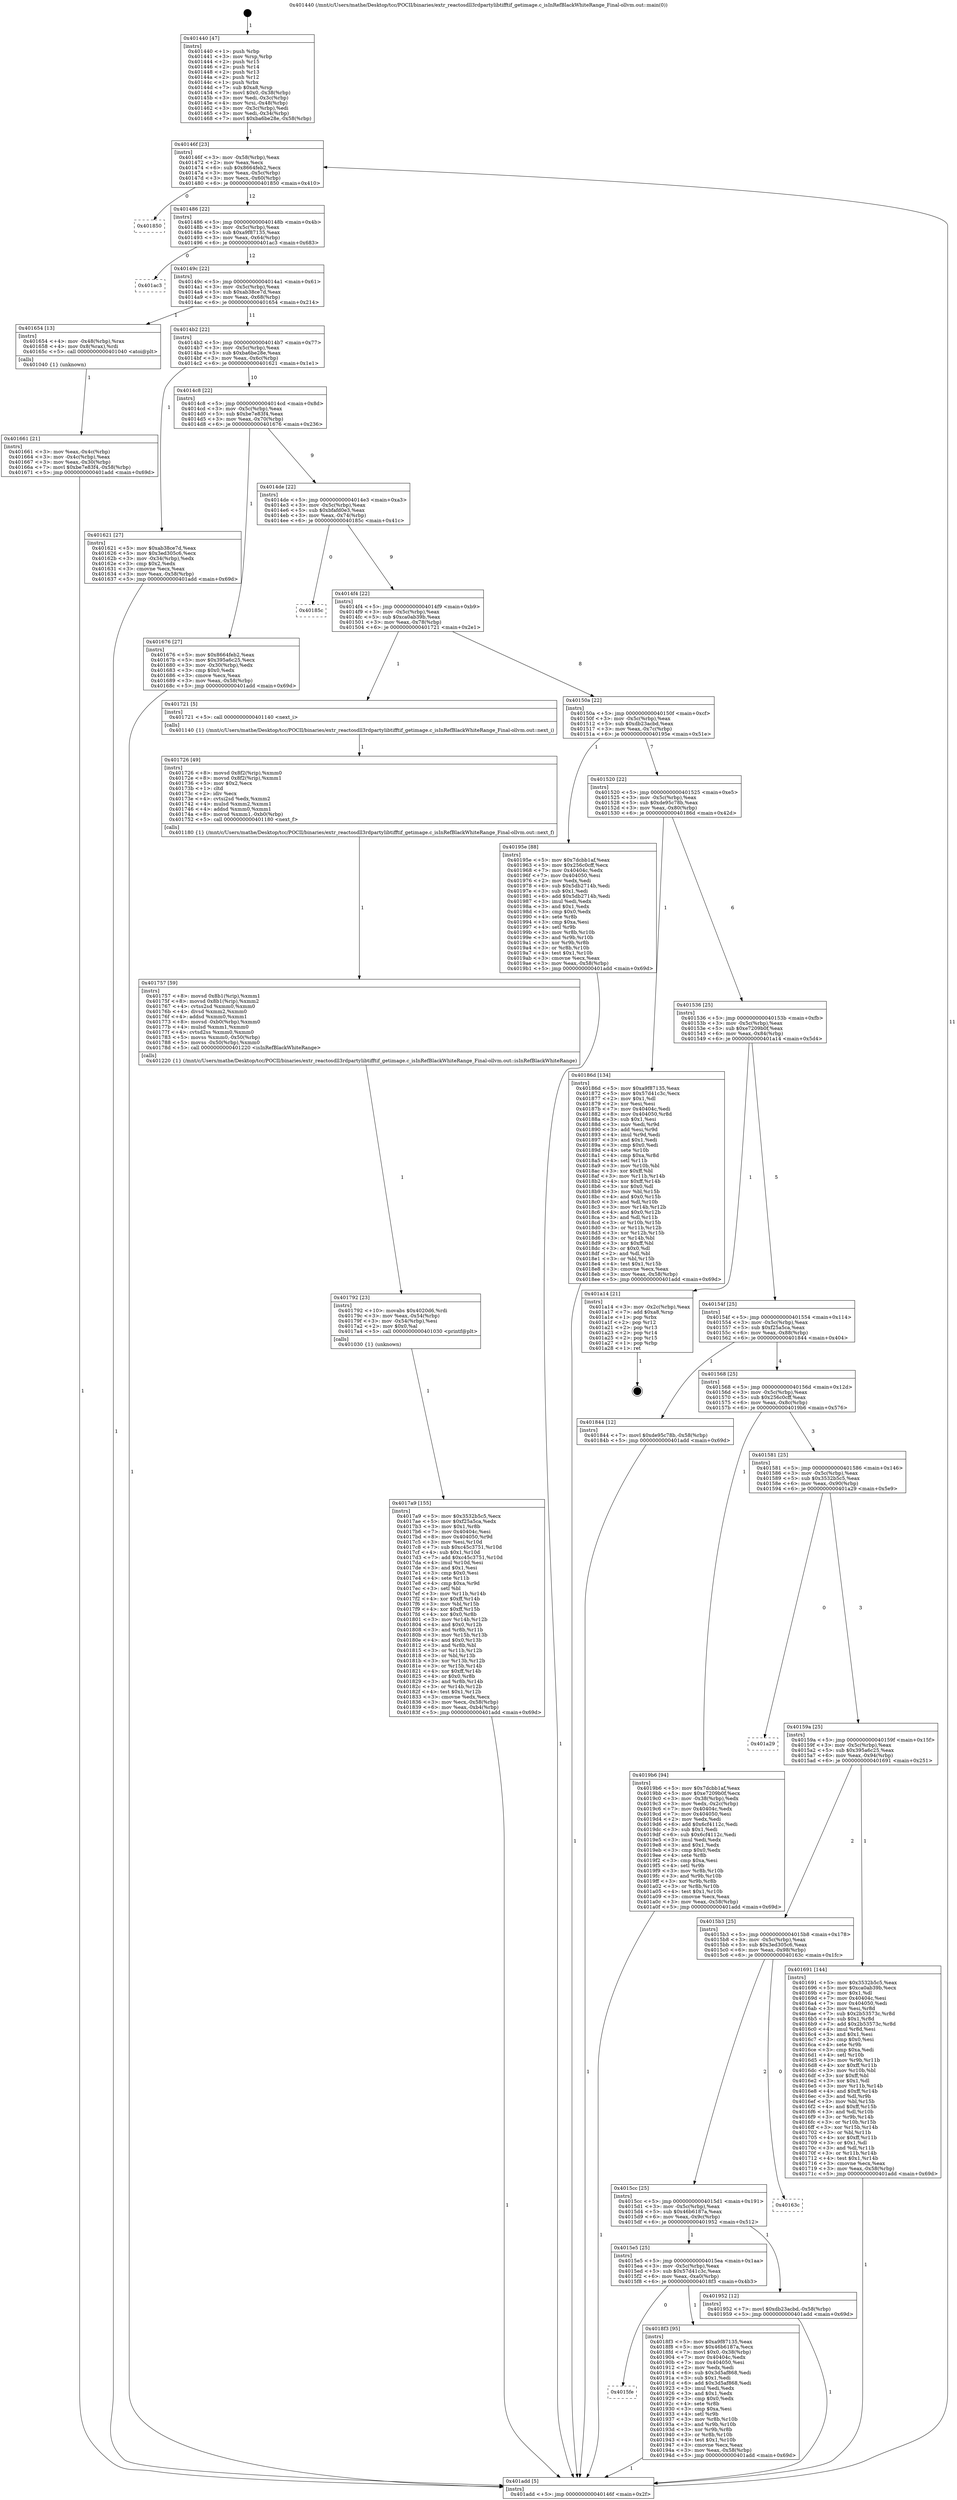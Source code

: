 digraph "0x401440" {
  label = "0x401440 (/mnt/c/Users/mathe/Desktop/tcc/POCII/binaries/extr_reactosdll3rdpartylibtifftif_getimage.c_isInRefBlackWhiteRange_Final-ollvm.out::main(0))"
  labelloc = "t"
  node[shape=record]

  Entry [label="",width=0.3,height=0.3,shape=circle,fillcolor=black,style=filled]
  "0x40146f" [label="{
     0x40146f [23]\l
     | [instrs]\l
     &nbsp;&nbsp;0x40146f \<+3\>: mov -0x58(%rbp),%eax\l
     &nbsp;&nbsp;0x401472 \<+2\>: mov %eax,%ecx\l
     &nbsp;&nbsp;0x401474 \<+6\>: sub $0x8664feb2,%ecx\l
     &nbsp;&nbsp;0x40147a \<+3\>: mov %eax,-0x5c(%rbp)\l
     &nbsp;&nbsp;0x40147d \<+3\>: mov %ecx,-0x60(%rbp)\l
     &nbsp;&nbsp;0x401480 \<+6\>: je 0000000000401850 \<main+0x410\>\l
  }"]
  "0x401850" [label="{
     0x401850\l
  }", style=dashed]
  "0x401486" [label="{
     0x401486 [22]\l
     | [instrs]\l
     &nbsp;&nbsp;0x401486 \<+5\>: jmp 000000000040148b \<main+0x4b\>\l
     &nbsp;&nbsp;0x40148b \<+3\>: mov -0x5c(%rbp),%eax\l
     &nbsp;&nbsp;0x40148e \<+5\>: sub $0xa9f87135,%eax\l
     &nbsp;&nbsp;0x401493 \<+3\>: mov %eax,-0x64(%rbp)\l
     &nbsp;&nbsp;0x401496 \<+6\>: je 0000000000401ac3 \<main+0x683\>\l
  }"]
  Exit [label="",width=0.3,height=0.3,shape=circle,fillcolor=black,style=filled,peripheries=2]
  "0x401ac3" [label="{
     0x401ac3\l
  }", style=dashed]
  "0x40149c" [label="{
     0x40149c [22]\l
     | [instrs]\l
     &nbsp;&nbsp;0x40149c \<+5\>: jmp 00000000004014a1 \<main+0x61\>\l
     &nbsp;&nbsp;0x4014a1 \<+3\>: mov -0x5c(%rbp),%eax\l
     &nbsp;&nbsp;0x4014a4 \<+5\>: sub $0xab38ce7d,%eax\l
     &nbsp;&nbsp;0x4014a9 \<+3\>: mov %eax,-0x68(%rbp)\l
     &nbsp;&nbsp;0x4014ac \<+6\>: je 0000000000401654 \<main+0x214\>\l
  }"]
  "0x4015fe" [label="{
     0x4015fe\l
  }", style=dashed]
  "0x401654" [label="{
     0x401654 [13]\l
     | [instrs]\l
     &nbsp;&nbsp;0x401654 \<+4\>: mov -0x48(%rbp),%rax\l
     &nbsp;&nbsp;0x401658 \<+4\>: mov 0x8(%rax),%rdi\l
     &nbsp;&nbsp;0x40165c \<+5\>: call 0000000000401040 \<atoi@plt\>\l
     | [calls]\l
     &nbsp;&nbsp;0x401040 \{1\} (unknown)\l
  }"]
  "0x4014b2" [label="{
     0x4014b2 [22]\l
     | [instrs]\l
     &nbsp;&nbsp;0x4014b2 \<+5\>: jmp 00000000004014b7 \<main+0x77\>\l
     &nbsp;&nbsp;0x4014b7 \<+3\>: mov -0x5c(%rbp),%eax\l
     &nbsp;&nbsp;0x4014ba \<+5\>: sub $0xba6be28e,%eax\l
     &nbsp;&nbsp;0x4014bf \<+3\>: mov %eax,-0x6c(%rbp)\l
     &nbsp;&nbsp;0x4014c2 \<+6\>: je 0000000000401621 \<main+0x1e1\>\l
  }"]
  "0x4018f3" [label="{
     0x4018f3 [95]\l
     | [instrs]\l
     &nbsp;&nbsp;0x4018f3 \<+5\>: mov $0xa9f87135,%eax\l
     &nbsp;&nbsp;0x4018f8 \<+5\>: mov $0x46b6187a,%ecx\l
     &nbsp;&nbsp;0x4018fd \<+7\>: movl $0x0,-0x38(%rbp)\l
     &nbsp;&nbsp;0x401904 \<+7\>: mov 0x40404c,%edx\l
     &nbsp;&nbsp;0x40190b \<+7\>: mov 0x404050,%esi\l
     &nbsp;&nbsp;0x401912 \<+2\>: mov %edx,%edi\l
     &nbsp;&nbsp;0x401914 \<+6\>: sub $0x3d5af868,%edi\l
     &nbsp;&nbsp;0x40191a \<+3\>: sub $0x1,%edi\l
     &nbsp;&nbsp;0x40191d \<+6\>: add $0x3d5af868,%edi\l
     &nbsp;&nbsp;0x401923 \<+3\>: imul %edi,%edx\l
     &nbsp;&nbsp;0x401926 \<+3\>: and $0x1,%edx\l
     &nbsp;&nbsp;0x401929 \<+3\>: cmp $0x0,%edx\l
     &nbsp;&nbsp;0x40192c \<+4\>: sete %r8b\l
     &nbsp;&nbsp;0x401930 \<+3\>: cmp $0xa,%esi\l
     &nbsp;&nbsp;0x401933 \<+4\>: setl %r9b\l
     &nbsp;&nbsp;0x401937 \<+3\>: mov %r8b,%r10b\l
     &nbsp;&nbsp;0x40193a \<+3\>: and %r9b,%r10b\l
     &nbsp;&nbsp;0x40193d \<+3\>: xor %r9b,%r8b\l
     &nbsp;&nbsp;0x401940 \<+3\>: or %r8b,%r10b\l
     &nbsp;&nbsp;0x401943 \<+4\>: test $0x1,%r10b\l
     &nbsp;&nbsp;0x401947 \<+3\>: cmovne %ecx,%eax\l
     &nbsp;&nbsp;0x40194a \<+3\>: mov %eax,-0x58(%rbp)\l
     &nbsp;&nbsp;0x40194d \<+5\>: jmp 0000000000401add \<main+0x69d\>\l
  }"]
  "0x401621" [label="{
     0x401621 [27]\l
     | [instrs]\l
     &nbsp;&nbsp;0x401621 \<+5\>: mov $0xab38ce7d,%eax\l
     &nbsp;&nbsp;0x401626 \<+5\>: mov $0x3ed305c6,%ecx\l
     &nbsp;&nbsp;0x40162b \<+3\>: mov -0x34(%rbp),%edx\l
     &nbsp;&nbsp;0x40162e \<+3\>: cmp $0x2,%edx\l
     &nbsp;&nbsp;0x401631 \<+3\>: cmovne %ecx,%eax\l
     &nbsp;&nbsp;0x401634 \<+3\>: mov %eax,-0x58(%rbp)\l
     &nbsp;&nbsp;0x401637 \<+5\>: jmp 0000000000401add \<main+0x69d\>\l
  }"]
  "0x4014c8" [label="{
     0x4014c8 [22]\l
     | [instrs]\l
     &nbsp;&nbsp;0x4014c8 \<+5\>: jmp 00000000004014cd \<main+0x8d\>\l
     &nbsp;&nbsp;0x4014cd \<+3\>: mov -0x5c(%rbp),%eax\l
     &nbsp;&nbsp;0x4014d0 \<+5\>: sub $0xbe7e83f4,%eax\l
     &nbsp;&nbsp;0x4014d5 \<+3\>: mov %eax,-0x70(%rbp)\l
     &nbsp;&nbsp;0x4014d8 \<+6\>: je 0000000000401676 \<main+0x236\>\l
  }"]
  "0x401add" [label="{
     0x401add [5]\l
     | [instrs]\l
     &nbsp;&nbsp;0x401add \<+5\>: jmp 000000000040146f \<main+0x2f\>\l
  }"]
  "0x401440" [label="{
     0x401440 [47]\l
     | [instrs]\l
     &nbsp;&nbsp;0x401440 \<+1\>: push %rbp\l
     &nbsp;&nbsp;0x401441 \<+3\>: mov %rsp,%rbp\l
     &nbsp;&nbsp;0x401444 \<+2\>: push %r15\l
     &nbsp;&nbsp;0x401446 \<+2\>: push %r14\l
     &nbsp;&nbsp;0x401448 \<+2\>: push %r13\l
     &nbsp;&nbsp;0x40144a \<+2\>: push %r12\l
     &nbsp;&nbsp;0x40144c \<+1\>: push %rbx\l
     &nbsp;&nbsp;0x40144d \<+7\>: sub $0xa8,%rsp\l
     &nbsp;&nbsp;0x401454 \<+7\>: movl $0x0,-0x38(%rbp)\l
     &nbsp;&nbsp;0x40145b \<+3\>: mov %edi,-0x3c(%rbp)\l
     &nbsp;&nbsp;0x40145e \<+4\>: mov %rsi,-0x48(%rbp)\l
     &nbsp;&nbsp;0x401462 \<+3\>: mov -0x3c(%rbp),%edi\l
     &nbsp;&nbsp;0x401465 \<+3\>: mov %edi,-0x34(%rbp)\l
     &nbsp;&nbsp;0x401468 \<+7\>: movl $0xba6be28e,-0x58(%rbp)\l
  }"]
  "0x401661" [label="{
     0x401661 [21]\l
     | [instrs]\l
     &nbsp;&nbsp;0x401661 \<+3\>: mov %eax,-0x4c(%rbp)\l
     &nbsp;&nbsp;0x401664 \<+3\>: mov -0x4c(%rbp),%eax\l
     &nbsp;&nbsp;0x401667 \<+3\>: mov %eax,-0x30(%rbp)\l
     &nbsp;&nbsp;0x40166a \<+7\>: movl $0xbe7e83f4,-0x58(%rbp)\l
     &nbsp;&nbsp;0x401671 \<+5\>: jmp 0000000000401add \<main+0x69d\>\l
  }"]
  "0x4015e5" [label="{
     0x4015e5 [25]\l
     | [instrs]\l
     &nbsp;&nbsp;0x4015e5 \<+5\>: jmp 00000000004015ea \<main+0x1aa\>\l
     &nbsp;&nbsp;0x4015ea \<+3\>: mov -0x5c(%rbp),%eax\l
     &nbsp;&nbsp;0x4015ed \<+5\>: sub $0x57d41c3c,%eax\l
     &nbsp;&nbsp;0x4015f2 \<+6\>: mov %eax,-0xa0(%rbp)\l
     &nbsp;&nbsp;0x4015f8 \<+6\>: je 00000000004018f3 \<main+0x4b3\>\l
  }"]
  "0x401676" [label="{
     0x401676 [27]\l
     | [instrs]\l
     &nbsp;&nbsp;0x401676 \<+5\>: mov $0x8664feb2,%eax\l
     &nbsp;&nbsp;0x40167b \<+5\>: mov $0x395a6c25,%ecx\l
     &nbsp;&nbsp;0x401680 \<+3\>: mov -0x30(%rbp),%edx\l
     &nbsp;&nbsp;0x401683 \<+3\>: cmp $0x0,%edx\l
     &nbsp;&nbsp;0x401686 \<+3\>: cmove %ecx,%eax\l
     &nbsp;&nbsp;0x401689 \<+3\>: mov %eax,-0x58(%rbp)\l
     &nbsp;&nbsp;0x40168c \<+5\>: jmp 0000000000401add \<main+0x69d\>\l
  }"]
  "0x4014de" [label="{
     0x4014de [22]\l
     | [instrs]\l
     &nbsp;&nbsp;0x4014de \<+5\>: jmp 00000000004014e3 \<main+0xa3\>\l
     &nbsp;&nbsp;0x4014e3 \<+3\>: mov -0x5c(%rbp),%eax\l
     &nbsp;&nbsp;0x4014e6 \<+5\>: sub $0xbfafd0e3,%eax\l
     &nbsp;&nbsp;0x4014eb \<+3\>: mov %eax,-0x74(%rbp)\l
     &nbsp;&nbsp;0x4014ee \<+6\>: je 000000000040185c \<main+0x41c\>\l
  }"]
  "0x401952" [label="{
     0x401952 [12]\l
     | [instrs]\l
     &nbsp;&nbsp;0x401952 \<+7\>: movl $0xdb23acbd,-0x58(%rbp)\l
     &nbsp;&nbsp;0x401959 \<+5\>: jmp 0000000000401add \<main+0x69d\>\l
  }"]
  "0x40185c" [label="{
     0x40185c\l
  }", style=dashed]
  "0x4014f4" [label="{
     0x4014f4 [22]\l
     | [instrs]\l
     &nbsp;&nbsp;0x4014f4 \<+5\>: jmp 00000000004014f9 \<main+0xb9\>\l
     &nbsp;&nbsp;0x4014f9 \<+3\>: mov -0x5c(%rbp),%eax\l
     &nbsp;&nbsp;0x4014fc \<+5\>: sub $0xca0ab39b,%eax\l
     &nbsp;&nbsp;0x401501 \<+3\>: mov %eax,-0x78(%rbp)\l
     &nbsp;&nbsp;0x401504 \<+6\>: je 0000000000401721 \<main+0x2e1\>\l
  }"]
  "0x4015cc" [label="{
     0x4015cc [25]\l
     | [instrs]\l
     &nbsp;&nbsp;0x4015cc \<+5\>: jmp 00000000004015d1 \<main+0x191\>\l
     &nbsp;&nbsp;0x4015d1 \<+3\>: mov -0x5c(%rbp),%eax\l
     &nbsp;&nbsp;0x4015d4 \<+5\>: sub $0x46b6187a,%eax\l
     &nbsp;&nbsp;0x4015d9 \<+6\>: mov %eax,-0x9c(%rbp)\l
     &nbsp;&nbsp;0x4015df \<+6\>: je 0000000000401952 \<main+0x512\>\l
  }"]
  "0x401721" [label="{
     0x401721 [5]\l
     | [instrs]\l
     &nbsp;&nbsp;0x401721 \<+5\>: call 0000000000401140 \<next_i\>\l
     | [calls]\l
     &nbsp;&nbsp;0x401140 \{1\} (/mnt/c/Users/mathe/Desktop/tcc/POCII/binaries/extr_reactosdll3rdpartylibtifftif_getimage.c_isInRefBlackWhiteRange_Final-ollvm.out::next_i)\l
  }"]
  "0x40150a" [label="{
     0x40150a [22]\l
     | [instrs]\l
     &nbsp;&nbsp;0x40150a \<+5\>: jmp 000000000040150f \<main+0xcf\>\l
     &nbsp;&nbsp;0x40150f \<+3\>: mov -0x5c(%rbp),%eax\l
     &nbsp;&nbsp;0x401512 \<+5\>: sub $0xdb23acbd,%eax\l
     &nbsp;&nbsp;0x401517 \<+3\>: mov %eax,-0x7c(%rbp)\l
     &nbsp;&nbsp;0x40151a \<+6\>: je 000000000040195e \<main+0x51e\>\l
  }"]
  "0x40163c" [label="{
     0x40163c\l
  }", style=dashed]
  "0x40195e" [label="{
     0x40195e [88]\l
     | [instrs]\l
     &nbsp;&nbsp;0x40195e \<+5\>: mov $0x7dcbb1af,%eax\l
     &nbsp;&nbsp;0x401963 \<+5\>: mov $0x256c0cff,%ecx\l
     &nbsp;&nbsp;0x401968 \<+7\>: mov 0x40404c,%edx\l
     &nbsp;&nbsp;0x40196f \<+7\>: mov 0x404050,%esi\l
     &nbsp;&nbsp;0x401976 \<+2\>: mov %edx,%edi\l
     &nbsp;&nbsp;0x401978 \<+6\>: sub $0x5db2714b,%edi\l
     &nbsp;&nbsp;0x40197e \<+3\>: sub $0x1,%edi\l
     &nbsp;&nbsp;0x401981 \<+6\>: add $0x5db2714b,%edi\l
     &nbsp;&nbsp;0x401987 \<+3\>: imul %edi,%edx\l
     &nbsp;&nbsp;0x40198a \<+3\>: and $0x1,%edx\l
     &nbsp;&nbsp;0x40198d \<+3\>: cmp $0x0,%edx\l
     &nbsp;&nbsp;0x401990 \<+4\>: sete %r8b\l
     &nbsp;&nbsp;0x401994 \<+3\>: cmp $0xa,%esi\l
     &nbsp;&nbsp;0x401997 \<+4\>: setl %r9b\l
     &nbsp;&nbsp;0x40199b \<+3\>: mov %r8b,%r10b\l
     &nbsp;&nbsp;0x40199e \<+3\>: and %r9b,%r10b\l
     &nbsp;&nbsp;0x4019a1 \<+3\>: xor %r9b,%r8b\l
     &nbsp;&nbsp;0x4019a4 \<+3\>: or %r8b,%r10b\l
     &nbsp;&nbsp;0x4019a7 \<+4\>: test $0x1,%r10b\l
     &nbsp;&nbsp;0x4019ab \<+3\>: cmovne %ecx,%eax\l
     &nbsp;&nbsp;0x4019ae \<+3\>: mov %eax,-0x58(%rbp)\l
     &nbsp;&nbsp;0x4019b1 \<+5\>: jmp 0000000000401add \<main+0x69d\>\l
  }"]
  "0x401520" [label="{
     0x401520 [22]\l
     | [instrs]\l
     &nbsp;&nbsp;0x401520 \<+5\>: jmp 0000000000401525 \<main+0xe5\>\l
     &nbsp;&nbsp;0x401525 \<+3\>: mov -0x5c(%rbp),%eax\l
     &nbsp;&nbsp;0x401528 \<+5\>: sub $0xde95c78b,%eax\l
     &nbsp;&nbsp;0x40152d \<+3\>: mov %eax,-0x80(%rbp)\l
     &nbsp;&nbsp;0x401530 \<+6\>: je 000000000040186d \<main+0x42d\>\l
  }"]
  "0x4017a9" [label="{
     0x4017a9 [155]\l
     | [instrs]\l
     &nbsp;&nbsp;0x4017a9 \<+5\>: mov $0x3532b5c5,%ecx\l
     &nbsp;&nbsp;0x4017ae \<+5\>: mov $0xf25a5ca,%edx\l
     &nbsp;&nbsp;0x4017b3 \<+3\>: mov $0x1,%r8b\l
     &nbsp;&nbsp;0x4017b6 \<+7\>: mov 0x40404c,%esi\l
     &nbsp;&nbsp;0x4017bd \<+8\>: mov 0x404050,%r9d\l
     &nbsp;&nbsp;0x4017c5 \<+3\>: mov %esi,%r10d\l
     &nbsp;&nbsp;0x4017c8 \<+7\>: sub $0xc45c3751,%r10d\l
     &nbsp;&nbsp;0x4017cf \<+4\>: sub $0x1,%r10d\l
     &nbsp;&nbsp;0x4017d3 \<+7\>: add $0xc45c3751,%r10d\l
     &nbsp;&nbsp;0x4017da \<+4\>: imul %r10d,%esi\l
     &nbsp;&nbsp;0x4017de \<+3\>: and $0x1,%esi\l
     &nbsp;&nbsp;0x4017e1 \<+3\>: cmp $0x0,%esi\l
     &nbsp;&nbsp;0x4017e4 \<+4\>: sete %r11b\l
     &nbsp;&nbsp;0x4017e8 \<+4\>: cmp $0xa,%r9d\l
     &nbsp;&nbsp;0x4017ec \<+3\>: setl %bl\l
     &nbsp;&nbsp;0x4017ef \<+3\>: mov %r11b,%r14b\l
     &nbsp;&nbsp;0x4017f2 \<+4\>: xor $0xff,%r14b\l
     &nbsp;&nbsp;0x4017f6 \<+3\>: mov %bl,%r15b\l
     &nbsp;&nbsp;0x4017f9 \<+4\>: xor $0xff,%r15b\l
     &nbsp;&nbsp;0x4017fd \<+4\>: xor $0x0,%r8b\l
     &nbsp;&nbsp;0x401801 \<+3\>: mov %r14b,%r12b\l
     &nbsp;&nbsp;0x401804 \<+4\>: and $0x0,%r12b\l
     &nbsp;&nbsp;0x401808 \<+3\>: and %r8b,%r11b\l
     &nbsp;&nbsp;0x40180b \<+3\>: mov %r15b,%r13b\l
     &nbsp;&nbsp;0x40180e \<+4\>: and $0x0,%r13b\l
     &nbsp;&nbsp;0x401812 \<+3\>: and %r8b,%bl\l
     &nbsp;&nbsp;0x401815 \<+3\>: or %r11b,%r12b\l
     &nbsp;&nbsp;0x401818 \<+3\>: or %bl,%r13b\l
     &nbsp;&nbsp;0x40181b \<+3\>: xor %r13b,%r12b\l
     &nbsp;&nbsp;0x40181e \<+3\>: or %r15b,%r14b\l
     &nbsp;&nbsp;0x401821 \<+4\>: xor $0xff,%r14b\l
     &nbsp;&nbsp;0x401825 \<+4\>: or $0x0,%r8b\l
     &nbsp;&nbsp;0x401829 \<+3\>: and %r8b,%r14b\l
     &nbsp;&nbsp;0x40182c \<+3\>: or %r14b,%r12b\l
     &nbsp;&nbsp;0x40182f \<+4\>: test $0x1,%r12b\l
     &nbsp;&nbsp;0x401833 \<+3\>: cmovne %edx,%ecx\l
     &nbsp;&nbsp;0x401836 \<+3\>: mov %ecx,-0x58(%rbp)\l
     &nbsp;&nbsp;0x401839 \<+6\>: mov %eax,-0xb4(%rbp)\l
     &nbsp;&nbsp;0x40183f \<+5\>: jmp 0000000000401add \<main+0x69d\>\l
  }"]
  "0x40186d" [label="{
     0x40186d [134]\l
     | [instrs]\l
     &nbsp;&nbsp;0x40186d \<+5\>: mov $0xa9f87135,%eax\l
     &nbsp;&nbsp;0x401872 \<+5\>: mov $0x57d41c3c,%ecx\l
     &nbsp;&nbsp;0x401877 \<+2\>: mov $0x1,%dl\l
     &nbsp;&nbsp;0x401879 \<+2\>: xor %esi,%esi\l
     &nbsp;&nbsp;0x40187b \<+7\>: mov 0x40404c,%edi\l
     &nbsp;&nbsp;0x401882 \<+8\>: mov 0x404050,%r8d\l
     &nbsp;&nbsp;0x40188a \<+3\>: sub $0x1,%esi\l
     &nbsp;&nbsp;0x40188d \<+3\>: mov %edi,%r9d\l
     &nbsp;&nbsp;0x401890 \<+3\>: add %esi,%r9d\l
     &nbsp;&nbsp;0x401893 \<+4\>: imul %r9d,%edi\l
     &nbsp;&nbsp;0x401897 \<+3\>: and $0x1,%edi\l
     &nbsp;&nbsp;0x40189a \<+3\>: cmp $0x0,%edi\l
     &nbsp;&nbsp;0x40189d \<+4\>: sete %r10b\l
     &nbsp;&nbsp;0x4018a1 \<+4\>: cmp $0xa,%r8d\l
     &nbsp;&nbsp;0x4018a5 \<+4\>: setl %r11b\l
     &nbsp;&nbsp;0x4018a9 \<+3\>: mov %r10b,%bl\l
     &nbsp;&nbsp;0x4018ac \<+3\>: xor $0xff,%bl\l
     &nbsp;&nbsp;0x4018af \<+3\>: mov %r11b,%r14b\l
     &nbsp;&nbsp;0x4018b2 \<+4\>: xor $0xff,%r14b\l
     &nbsp;&nbsp;0x4018b6 \<+3\>: xor $0x0,%dl\l
     &nbsp;&nbsp;0x4018b9 \<+3\>: mov %bl,%r15b\l
     &nbsp;&nbsp;0x4018bc \<+4\>: and $0x0,%r15b\l
     &nbsp;&nbsp;0x4018c0 \<+3\>: and %dl,%r10b\l
     &nbsp;&nbsp;0x4018c3 \<+3\>: mov %r14b,%r12b\l
     &nbsp;&nbsp;0x4018c6 \<+4\>: and $0x0,%r12b\l
     &nbsp;&nbsp;0x4018ca \<+3\>: and %dl,%r11b\l
     &nbsp;&nbsp;0x4018cd \<+3\>: or %r10b,%r15b\l
     &nbsp;&nbsp;0x4018d0 \<+3\>: or %r11b,%r12b\l
     &nbsp;&nbsp;0x4018d3 \<+3\>: xor %r12b,%r15b\l
     &nbsp;&nbsp;0x4018d6 \<+3\>: or %r14b,%bl\l
     &nbsp;&nbsp;0x4018d9 \<+3\>: xor $0xff,%bl\l
     &nbsp;&nbsp;0x4018dc \<+3\>: or $0x0,%dl\l
     &nbsp;&nbsp;0x4018df \<+2\>: and %dl,%bl\l
     &nbsp;&nbsp;0x4018e1 \<+3\>: or %bl,%r15b\l
     &nbsp;&nbsp;0x4018e4 \<+4\>: test $0x1,%r15b\l
     &nbsp;&nbsp;0x4018e8 \<+3\>: cmovne %ecx,%eax\l
     &nbsp;&nbsp;0x4018eb \<+3\>: mov %eax,-0x58(%rbp)\l
     &nbsp;&nbsp;0x4018ee \<+5\>: jmp 0000000000401add \<main+0x69d\>\l
  }"]
  "0x401536" [label="{
     0x401536 [25]\l
     | [instrs]\l
     &nbsp;&nbsp;0x401536 \<+5\>: jmp 000000000040153b \<main+0xfb\>\l
     &nbsp;&nbsp;0x40153b \<+3\>: mov -0x5c(%rbp),%eax\l
     &nbsp;&nbsp;0x40153e \<+5\>: sub $0xe7209b0f,%eax\l
     &nbsp;&nbsp;0x401543 \<+6\>: mov %eax,-0x84(%rbp)\l
     &nbsp;&nbsp;0x401549 \<+6\>: je 0000000000401a14 \<main+0x5d4\>\l
  }"]
  "0x401792" [label="{
     0x401792 [23]\l
     | [instrs]\l
     &nbsp;&nbsp;0x401792 \<+10\>: movabs $0x4020d6,%rdi\l
     &nbsp;&nbsp;0x40179c \<+3\>: mov %eax,-0x54(%rbp)\l
     &nbsp;&nbsp;0x40179f \<+3\>: mov -0x54(%rbp),%esi\l
     &nbsp;&nbsp;0x4017a2 \<+2\>: mov $0x0,%al\l
     &nbsp;&nbsp;0x4017a4 \<+5\>: call 0000000000401030 \<printf@plt\>\l
     | [calls]\l
     &nbsp;&nbsp;0x401030 \{1\} (unknown)\l
  }"]
  "0x401a14" [label="{
     0x401a14 [21]\l
     | [instrs]\l
     &nbsp;&nbsp;0x401a14 \<+3\>: mov -0x2c(%rbp),%eax\l
     &nbsp;&nbsp;0x401a17 \<+7\>: add $0xa8,%rsp\l
     &nbsp;&nbsp;0x401a1e \<+1\>: pop %rbx\l
     &nbsp;&nbsp;0x401a1f \<+2\>: pop %r12\l
     &nbsp;&nbsp;0x401a21 \<+2\>: pop %r13\l
     &nbsp;&nbsp;0x401a23 \<+2\>: pop %r14\l
     &nbsp;&nbsp;0x401a25 \<+2\>: pop %r15\l
     &nbsp;&nbsp;0x401a27 \<+1\>: pop %rbp\l
     &nbsp;&nbsp;0x401a28 \<+1\>: ret\l
  }"]
  "0x40154f" [label="{
     0x40154f [25]\l
     | [instrs]\l
     &nbsp;&nbsp;0x40154f \<+5\>: jmp 0000000000401554 \<main+0x114\>\l
     &nbsp;&nbsp;0x401554 \<+3\>: mov -0x5c(%rbp),%eax\l
     &nbsp;&nbsp;0x401557 \<+5\>: sub $0xf25a5ca,%eax\l
     &nbsp;&nbsp;0x40155c \<+6\>: mov %eax,-0x88(%rbp)\l
     &nbsp;&nbsp;0x401562 \<+6\>: je 0000000000401844 \<main+0x404\>\l
  }"]
  "0x401757" [label="{
     0x401757 [59]\l
     | [instrs]\l
     &nbsp;&nbsp;0x401757 \<+8\>: movsd 0x8b1(%rip),%xmm1\l
     &nbsp;&nbsp;0x40175f \<+8\>: movsd 0x8b1(%rip),%xmm2\l
     &nbsp;&nbsp;0x401767 \<+4\>: cvtss2sd %xmm0,%xmm0\l
     &nbsp;&nbsp;0x40176b \<+4\>: divsd %xmm2,%xmm0\l
     &nbsp;&nbsp;0x40176f \<+4\>: addsd %xmm0,%xmm1\l
     &nbsp;&nbsp;0x401773 \<+8\>: movsd -0xb0(%rbp),%xmm0\l
     &nbsp;&nbsp;0x40177b \<+4\>: mulsd %xmm1,%xmm0\l
     &nbsp;&nbsp;0x40177f \<+4\>: cvtsd2ss %xmm0,%xmm0\l
     &nbsp;&nbsp;0x401783 \<+5\>: movss %xmm0,-0x50(%rbp)\l
     &nbsp;&nbsp;0x401788 \<+5\>: movss -0x50(%rbp),%xmm0\l
     &nbsp;&nbsp;0x40178d \<+5\>: call 0000000000401220 \<isInRefBlackWhiteRange\>\l
     | [calls]\l
     &nbsp;&nbsp;0x401220 \{1\} (/mnt/c/Users/mathe/Desktop/tcc/POCII/binaries/extr_reactosdll3rdpartylibtifftif_getimage.c_isInRefBlackWhiteRange_Final-ollvm.out::isInRefBlackWhiteRange)\l
  }"]
  "0x401844" [label="{
     0x401844 [12]\l
     | [instrs]\l
     &nbsp;&nbsp;0x401844 \<+7\>: movl $0xde95c78b,-0x58(%rbp)\l
     &nbsp;&nbsp;0x40184b \<+5\>: jmp 0000000000401add \<main+0x69d\>\l
  }"]
  "0x401568" [label="{
     0x401568 [25]\l
     | [instrs]\l
     &nbsp;&nbsp;0x401568 \<+5\>: jmp 000000000040156d \<main+0x12d\>\l
     &nbsp;&nbsp;0x40156d \<+3\>: mov -0x5c(%rbp),%eax\l
     &nbsp;&nbsp;0x401570 \<+5\>: sub $0x256c0cff,%eax\l
     &nbsp;&nbsp;0x401575 \<+6\>: mov %eax,-0x8c(%rbp)\l
     &nbsp;&nbsp;0x40157b \<+6\>: je 00000000004019b6 \<main+0x576\>\l
  }"]
  "0x401726" [label="{
     0x401726 [49]\l
     | [instrs]\l
     &nbsp;&nbsp;0x401726 \<+8\>: movsd 0x8f2(%rip),%xmm0\l
     &nbsp;&nbsp;0x40172e \<+8\>: movsd 0x8f2(%rip),%xmm1\l
     &nbsp;&nbsp;0x401736 \<+5\>: mov $0x2,%ecx\l
     &nbsp;&nbsp;0x40173b \<+1\>: cltd\l
     &nbsp;&nbsp;0x40173c \<+2\>: idiv %ecx\l
     &nbsp;&nbsp;0x40173e \<+4\>: cvtsi2sd %edx,%xmm2\l
     &nbsp;&nbsp;0x401742 \<+4\>: mulsd %xmm2,%xmm1\l
     &nbsp;&nbsp;0x401746 \<+4\>: addsd %xmm0,%xmm1\l
     &nbsp;&nbsp;0x40174a \<+8\>: movsd %xmm1,-0xb0(%rbp)\l
     &nbsp;&nbsp;0x401752 \<+5\>: call 0000000000401180 \<next_f\>\l
     | [calls]\l
     &nbsp;&nbsp;0x401180 \{1\} (/mnt/c/Users/mathe/Desktop/tcc/POCII/binaries/extr_reactosdll3rdpartylibtifftif_getimage.c_isInRefBlackWhiteRange_Final-ollvm.out::next_f)\l
  }"]
  "0x4019b6" [label="{
     0x4019b6 [94]\l
     | [instrs]\l
     &nbsp;&nbsp;0x4019b6 \<+5\>: mov $0x7dcbb1af,%eax\l
     &nbsp;&nbsp;0x4019bb \<+5\>: mov $0xe7209b0f,%ecx\l
     &nbsp;&nbsp;0x4019c0 \<+3\>: mov -0x38(%rbp),%edx\l
     &nbsp;&nbsp;0x4019c3 \<+3\>: mov %edx,-0x2c(%rbp)\l
     &nbsp;&nbsp;0x4019c6 \<+7\>: mov 0x40404c,%edx\l
     &nbsp;&nbsp;0x4019cd \<+7\>: mov 0x404050,%esi\l
     &nbsp;&nbsp;0x4019d4 \<+2\>: mov %edx,%edi\l
     &nbsp;&nbsp;0x4019d6 \<+6\>: add $0x6cf4112c,%edi\l
     &nbsp;&nbsp;0x4019dc \<+3\>: sub $0x1,%edi\l
     &nbsp;&nbsp;0x4019df \<+6\>: sub $0x6cf4112c,%edi\l
     &nbsp;&nbsp;0x4019e5 \<+3\>: imul %edi,%edx\l
     &nbsp;&nbsp;0x4019e8 \<+3\>: and $0x1,%edx\l
     &nbsp;&nbsp;0x4019eb \<+3\>: cmp $0x0,%edx\l
     &nbsp;&nbsp;0x4019ee \<+4\>: sete %r8b\l
     &nbsp;&nbsp;0x4019f2 \<+3\>: cmp $0xa,%esi\l
     &nbsp;&nbsp;0x4019f5 \<+4\>: setl %r9b\l
     &nbsp;&nbsp;0x4019f9 \<+3\>: mov %r8b,%r10b\l
     &nbsp;&nbsp;0x4019fc \<+3\>: and %r9b,%r10b\l
     &nbsp;&nbsp;0x4019ff \<+3\>: xor %r9b,%r8b\l
     &nbsp;&nbsp;0x401a02 \<+3\>: or %r8b,%r10b\l
     &nbsp;&nbsp;0x401a05 \<+4\>: test $0x1,%r10b\l
     &nbsp;&nbsp;0x401a09 \<+3\>: cmovne %ecx,%eax\l
     &nbsp;&nbsp;0x401a0c \<+3\>: mov %eax,-0x58(%rbp)\l
     &nbsp;&nbsp;0x401a0f \<+5\>: jmp 0000000000401add \<main+0x69d\>\l
  }"]
  "0x401581" [label="{
     0x401581 [25]\l
     | [instrs]\l
     &nbsp;&nbsp;0x401581 \<+5\>: jmp 0000000000401586 \<main+0x146\>\l
     &nbsp;&nbsp;0x401586 \<+3\>: mov -0x5c(%rbp),%eax\l
     &nbsp;&nbsp;0x401589 \<+5\>: sub $0x3532b5c5,%eax\l
     &nbsp;&nbsp;0x40158e \<+6\>: mov %eax,-0x90(%rbp)\l
     &nbsp;&nbsp;0x401594 \<+6\>: je 0000000000401a29 \<main+0x5e9\>\l
  }"]
  "0x4015b3" [label="{
     0x4015b3 [25]\l
     | [instrs]\l
     &nbsp;&nbsp;0x4015b3 \<+5\>: jmp 00000000004015b8 \<main+0x178\>\l
     &nbsp;&nbsp;0x4015b8 \<+3\>: mov -0x5c(%rbp),%eax\l
     &nbsp;&nbsp;0x4015bb \<+5\>: sub $0x3ed305c6,%eax\l
     &nbsp;&nbsp;0x4015c0 \<+6\>: mov %eax,-0x98(%rbp)\l
     &nbsp;&nbsp;0x4015c6 \<+6\>: je 000000000040163c \<main+0x1fc\>\l
  }"]
  "0x401a29" [label="{
     0x401a29\l
  }", style=dashed]
  "0x40159a" [label="{
     0x40159a [25]\l
     | [instrs]\l
     &nbsp;&nbsp;0x40159a \<+5\>: jmp 000000000040159f \<main+0x15f\>\l
     &nbsp;&nbsp;0x40159f \<+3\>: mov -0x5c(%rbp),%eax\l
     &nbsp;&nbsp;0x4015a2 \<+5\>: sub $0x395a6c25,%eax\l
     &nbsp;&nbsp;0x4015a7 \<+6\>: mov %eax,-0x94(%rbp)\l
     &nbsp;&nbsp;0x4015ad \<+6\>: je 0000000000401691 \<main+0x251\>\l
  }"]
  "0x401691" [label="{
     0x401691 [144]\l
     | [instrs]\l
     &nbsp;&nbsp;0x401691 \<+5\>: mov $0x3532b5c5,%eax\l
     &nbsp;&nbsp;0x401696 \<+5\>: mov $0xca0ab39b,%ecx\l
     &nbsp;&nbsp;0x40169b \<+2\>: mov $0x1,%dl\l
     &nbsp;&nbsp;0x40169d \<+7\>: mov 0x40404c,%esi\l
     &nbsp;&nbsp;0x4016a4 \<+7\>: mov 0x404050,%edi\l
     &nbsp;&nbsp;0x4016ab \<+3\>: mov %esi,%r8d\l
     &nbsp;&nbsp;0x4016ae \<+7\>: sub $0x2b53573c,%r8d\l
     &nbsp;&nbsp;0x4016b5 \<+4\>: sub $0x1,%r8d\l
     &nbsp;&nbsp;0x4016b9 \<+7\>: add $0x2b53573c,%r8d\l
     &nbsp;&nbsp;0x4016c0 \<+4\>: imul %r8d,%esi\l
     &nbsp;&nbsp;0x4016c4 \<+3\>: and $0x1,%esi\l
     &nbsp;&nbsp;0x4016c7 \<+3\>: cmp $0x0,%esi\l
     &nbsp;&nbsp;0x4016ca \<+4\>: sete %r9b\l
     &nbsp;&nbsp;0x4016ce \<+3\>: cmp $0xa,%edi\l
     &nbsp;&nbsp;0x4016d1 \<+4\>: setl %r10b\l
     &nbsp;&nbsp;0x4016d5 \<+3\>: mov %r9b,%r11b\l
     &nbsp;&nbsp;0x4016d8 \<+4\>: xor $0xff,%r11b\l
     &nbsp;&nbsp;0x4016dc \<+3\>: mov %r10b,%bl\l
     &nbsp;&nbsp;0x4016df \<+3\>: xor $0xff,%bl\l
     &nbsp;&nbsp;0x4016e2 \<+3\>: xor $0x1,%dl\l
     &nbsp;&nbsp;0x4016e5 \<+3\>: mov %r11b,%r14b\l
     &nbsp;&nbsp;0x4016e8 \<+4\>: and $0xff,%r14b\l
     &nbsp;&nbsp;0x4016ec \<+3\>: and %dl,%r9b\l
     &nbsp;&nbsp;0x4016ef \<+3\>: mov %bl,%r15b\l
     &nbsp;&nbsp;0x4016f2 \<+4\>: and $0xff,%r15b\l
     &nbsp;&nbsp;0x4016f6 \<+3\>: and %dl,%r10b\l
     &nbsp;&nbsp;0x4016f9 \<+3\>: or %r9b,%r14b\l
     &nbsp;&nbsp;0x4016fc \<+3\>: or %r10b,%r15b\l
     &nbsp;&nbsp;0x4016ff \<+3\>: xor %r15b,%r14b\l
     &nbsp;&nbsp;0x401702 \<+3\>: or %bl,%r11b\l
     &nbsp;&nbsp;0x401705 \<+4\>: xor $0xff,%r11b\l
     &nbsp;&nbsp;0x401709 \<+3\>: or $0x1,%dl\l
     &nbsp;&nbsp;0x40170c \<+3\>: and %dl,%r11b\l
     &nbsp;&nbsp;0x40170f \<+3\>: or %r11b,%r14b\l
     &nbsp;&nbsp;0x401712 \<+4\>: test $0x1,%r14b\l
     &nbsp;&nbsp;0x401716 \<+3\>: cmovne %ecx,%eax\l
     &nbsp;&nbsp;0x401719 \<+3\>: mov %eax,-0x58(%rbp)\l
     &nbsp;&nbsp;0x40171c \<+5\>: jmp 0000000000401add \<main+0x69d\>\l
  }"]
  Entry -> "0x401440" [label=" 1"]
  "0x40146f" -> "0x401850" [label=" 0"]
  "0x40146f" -> "0x401486" [label=" 12"]
  "0x401a14" -> Exit [label=" 1"]
  "0x401486" -> "0x401ac3" [label=" 0"]
  "0x401486" -> "0x40149c" [label=" 12"]
  "0x4019b6" -> "0x401add" [label=" 1"]
  "0x40149c" -> "0x401654" [label=" 1"]
  "0x40149c" -> "0x4014b2" [label=" 11"]
  "0x40195e" -> "0x401add" [label=" 1"]
  "0x4014b2" -> "0x401621" [label=" 1"]
  "0x4014b2" -> "0x4014c8" [label=" 10"]
  "0x401621" -> "0x401add" [label=" 1"]
  "0x401440" -> "0x40146f" [label=" 1"]
  "0x401add" -> "0x40146f" [label=" 11"]
  "0x401654" -> "0x401661" [label=" 1"]
  "0x401661" -> "0x401add" [label=" 1"]
  "0x401952" -> "0x401add" [label=" 1"]
  "0x4014c8" -> "0x401676" [label=" 1"]
  "0x4014c8" -> "0x4014de" [label=" 9"]
  "0x401676" -> "0x401add" [label=" 1"]
  "0x4015e5" -> "0x4015fe" [label=" 0"]
  "0x4014de" -> "0x40185c" [label=" 0"]
  "0x4014de" -> "0x4014f4" [label=" 9"]
  "0x4015e5" -> "0x4018f3" [label=" 1"]
  "0x4014f4" -> "0x401721" [label=" 1"]
  "0x4014f4" -> "0x40150a" [label=" 8"]
  "0x4015cc" -> "0x4015e5" [label=" 1"]
  "0x40150a" -> "0x40195e" [label=" 1"]
  "0x40150a" -> "0x401520" [label=" 7"]
  "0x4015cc" -> "0x401952" [label=" 1"]
  "0x401520" -> "0x40186d" [label=" 1"]
  "0x401520" -> "0x401536" [label=" 6"]
  "0x4015b3" -> "0x4015cc" [label=" 2"]
  "0x401536" -> "0x401a14" [label=" 1"]
  "0x401536" -> "0x40154f" [label=" 5"]
  "0x4015b3" -> "0x40163c" [label=" 0"]
  "0x40154f" -> "0x401844" [label=" 1"]
  "0x40154f" -> "0x401568" [label=" 4"]
  "0x4018f3" -> "0x401add" [label=" 1"]
  "0x401568" -> "0x4019b6" [label=" 1"]
  "0x401568" -> "0x401581" [label=" 3"]
  "0x40186d" -> "0x401add" [label=" 1"]
  "0x401581" -> "0x401a29" [label=" 0"]
  "0x401581" -> "0x40159a" [label=" 3"]
  "0x401844" -> "0x401add" [label=" 1"]
  "0x40159a" -> "0x401691" [label=" 1"]
  "0x40159a" -> "0x4015b3" [label=" 2"]
  "0x401691" -> "0x401add" [label=" 1"]
  "0x401721" -> "0x401726" [label=" 1"]
  "0x401726" -> "0x401757" [label=" 1"]
  "0x401757" -> "0x401792" [label=" 1"]
  "0x401792" -> "0x4017a9" [label=" 1"]
  "0x4017a9" -> "0x401add" [label=" 1"]
}
